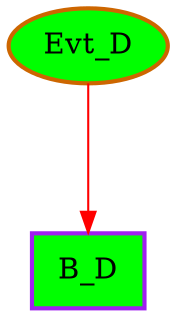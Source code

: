 digraph "pps-test3-4-download" {
graph [root="Demo",rankdir   = TB, nodesep           = 0.6, mindist     = 1.0, ranksep = 1.0, overlap = false]
node [style     = "filled", fillcolor = "white", color = "black"]
B_D[cpu="1", flags="0x00008107", type="block", tperiod="1000000000", pattern="D", patentry="false", patexit="true", beamproc="undefined", bpentry="false", bpexit="false", qlo="false", qhi="false", qil="false", shape     = "rectangle", fillcolor = "green", penwidth=2, color = "purple"];
Evt_D[cpu="1", flags="0x00002102", type="tmsg", toffs="0", pattern="D", patentry="true", patexit="false", beamproc="undefined", bpentry="false", bpexit="false", fid="1", gid="5", evtno="205", beamin="0", bpcstart="0", sid="2", bpid="8", reqnobeam="0", vacc="0", id="0x10050cd000200200", par="0x0000000000000123", tef="0", shape     = "oval", fillcolor = "green", penwidth=2, color = "darkorange3"];
Evt_D->B_D [type="defdst", color = "red"];
}
